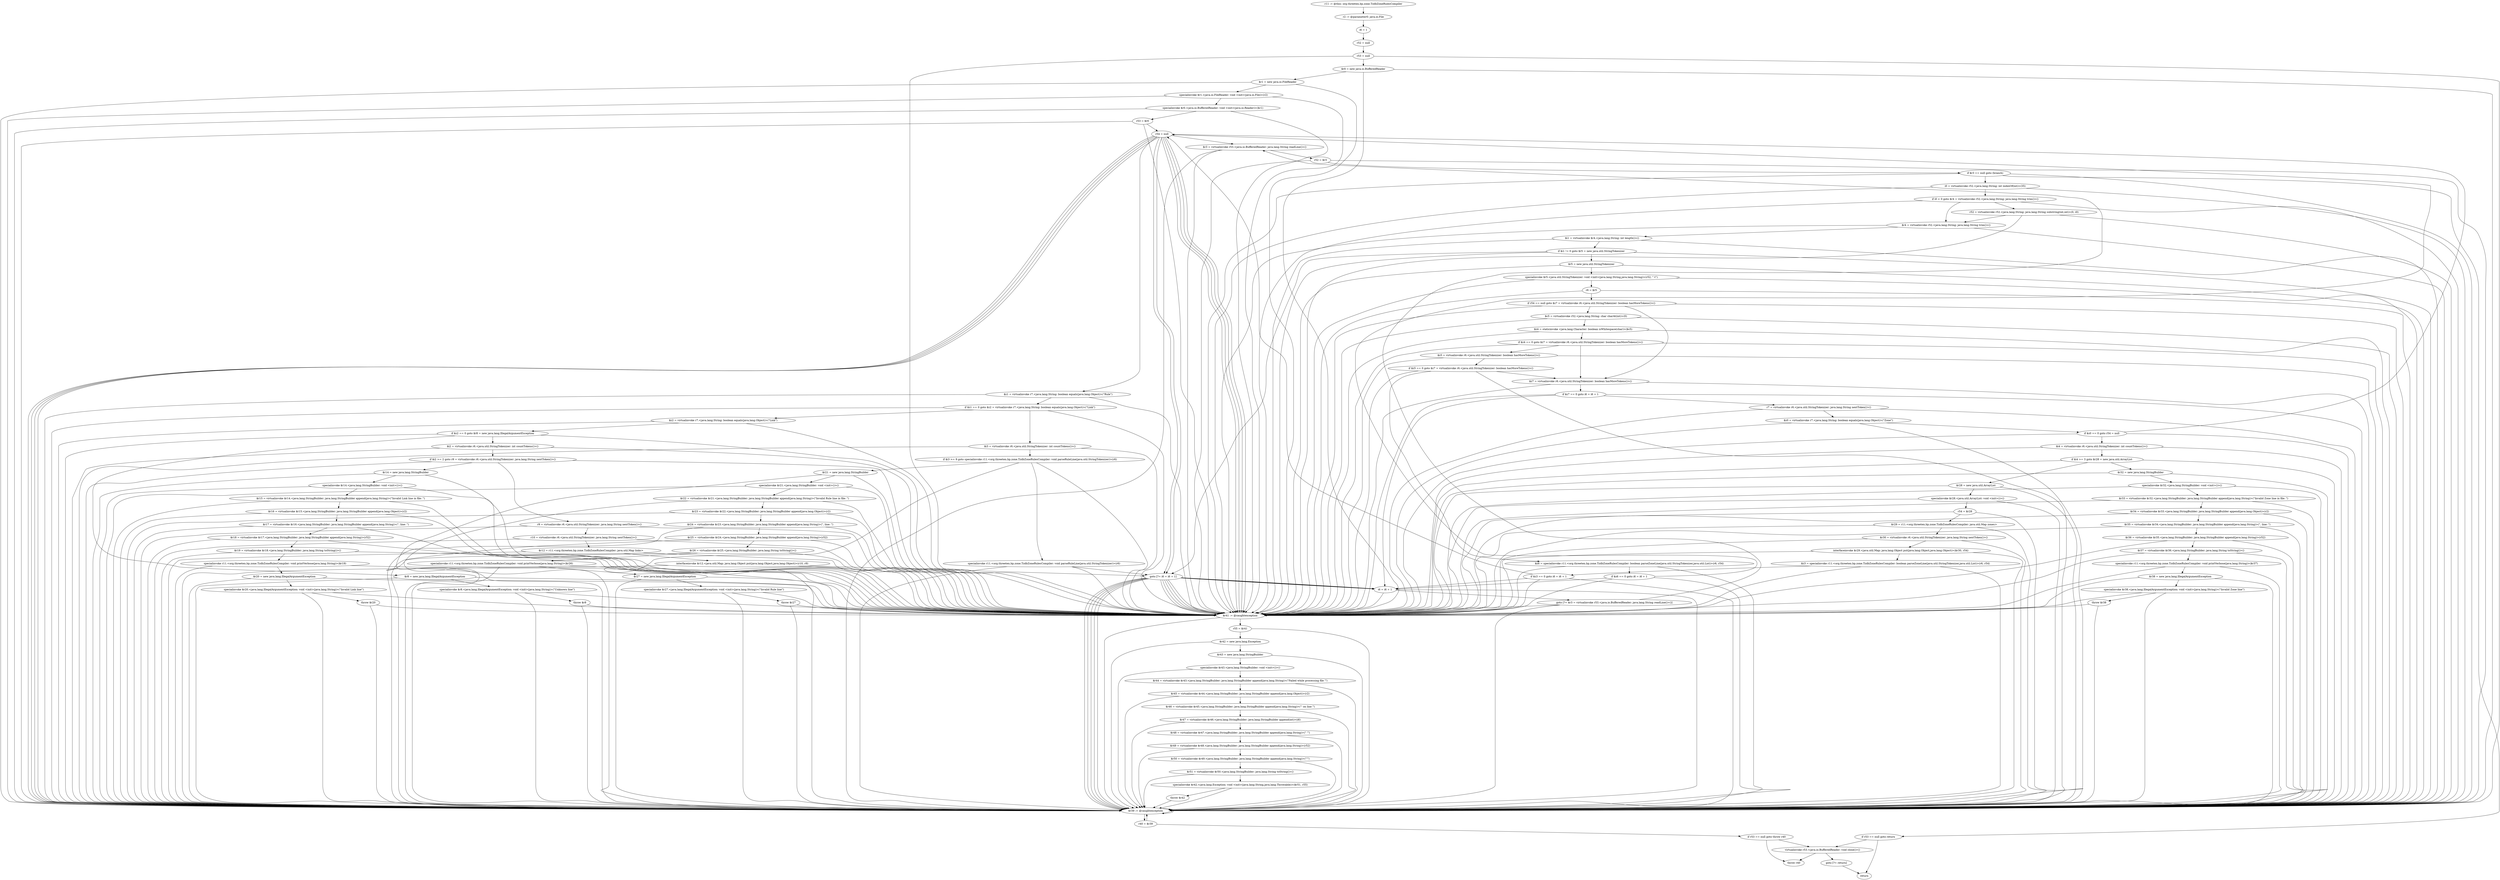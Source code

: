 digraph "unitGraph" {
    "r11 := @this: org.threeten.bp.zone.TzdbZoneRulesCompiler"
    "r2 := @parameter0: java.io.File"
    "i6 = 1"
    "r52 = null"
    "r53 = null"
    "$r0 = new java.io.BufferedReader"
    "$r1 = new java.io.FileReader"
    "specialinvoke $r1.<java.io.FileReader: void <init>(java.io.File)>(r2)"
    "specialinvoke $r0.<java.io.BufferedReader: void <init>(java.io.Reader)>($r1)"
    "r53 = $r0"
    "r54 = null"
    "$r3 = virtualinvoke r53.<java.io.BufferedReader: java.lang.String readLine()>()"
    "r52 = $r3"
    "if $r3 == null goto (branch)"
    "i0 = virtualinvoke r52.<java.lang.String: int indexOf(int)>(35)"
    "if i0 < 0 goto $r4 = virtualinvoke r52.<java.lang.String: java.lang.String trim()>()"
    "r52 = virtualinvoke r52.<java.lang.String: java.lang.String substring(int,int)>(0, i0)"
    "$r4 = virtualinvoke r52.<java.lang.String: java.lang.String trim()>()"
    "$i1 = virtualinvoke $r4.<java.lang.String: int length()>()"
    "if $i1 != 0 goto $r5 = new java.util.StringTokenizer"
    "goto [?= i6 = i6 + 1]"
    "$r5 = new java.util.StringTokenizer"
    "specialinvoke $r5.<java.util.StringTokenizer: void <init>(java.lang.String,java.lang.String)>(r52, \" \t\")"
    "r6 = $r5"
    "if r54 == null goto $z7 = virtualinvoke r6.<java.util.StringTokenizer: boolean hasMoreTokens()>()"
    "$c5 = virtualinvoke r52.<java.lang.String: char charAt(int)>(0)"
    "$z4 = staticinvoke <java.lang.Character: boolean isWhitespace(char)>($c5)"
    "if $z4 == 0 goto $z7 = virtualinvoke r6.<java.util.StringTokenizer: boolean hasMoreTokens()>()"
    "$z5 = virtualinvoke r6.<java.util.StringTokenizer: boolean hasMoreTokens()>()"
    "if $z5 == 0 goto $z7 = virtualinvoke r6.<java.util.StringTokenizer: boolean hasMoreTokens()>()"
    "$z6 = specialinvoke r11.<org.threeten.bp.zone.TzdbZoneRulesCompiler: boolean parseZoneLine(java.util.StringTokenizer,java.util.List)>(r6, r54)"
    "if $z6 == 0 goto i6 = i6 + 1"
    "$z7 = virtualinvoke r6.<java.util.StringTokenizer: boolean hasMoreTokens()>()"
    "if $z7 == 0 goto i6 = i6 + 1"
    "r7 = virtualinvoke r6.<java.util.StringTokenizer: java.lang.String nextToken()>()"
    "$z0 = virtualinvoke r7.<java.lang.String: boolean equals(java.lang.Object)>(\"Zone\")"
    "if $z0 == 0 goto r54 = null"
    "$i4 = virtualinvoke r6.<java.util.StringTokenizer: int countTokens()>()"
    "if $i4 >= 3 goto $r28 = new java.util.ArrayList"
    "$r32 = new java.lang.StringBuilder"
    "specialinvoke $r32.<java.lang.StringBuilder: void <init>()>()"
    "$r33 = virtualinvoke $r32.<java.lang.StringBuilder: java.lang.StringBuilder append(java.lang.String)>(\"Invalid Zone line in file: \")"
    "$r34 = virtualinvoke $r33.<java.lang.StringBuilder: java.lang.StringBuilder append(java.lang.Object)>(r2)"
    "$r35 = virtualinvoke $r34.<java.lang.StringBuilder: java.lang.StringBuilder append(java.lang.String)>(\", line: \")"
    "$r36 = virtualinvoke $r35.<java.lang.StringBuilder: java.lang.StringBuilder append(java.lang.String)>(r52)"
    "$r37 = virtualinvoke $r36.<java.lang.StringBuilder: java.lang.String toString()>()"
    "specialinvoke r11.<org.threeten.bp.zone.TzdbZoneRulesCompiler: void printVerbose(java.lang.String)>($r37)"
    "$r38 = new java.lang.IllegalArgumentException"
    "specialinvoke $r38.<java.lang.IllegalArgumentException: void <init>(java.lang.String)>(\"Invalid Zone line\")"
    "throw $r38"
    "$r28 = new java.util.ArrayList"
    "specialinvoke $r28.<java.util.ArrayList: void <init>()>()"
    "r54 = $r28"
    "$r29 = r11.<org.threeten.bp.zone.TzdbZoneRulesCompiler: java.util.Map zones>"
    "$r30 = virtualinvoke r6.<java.util.StringTokenizer: java.lang.String nextToken()>()"
    "interfaceinvoke $r29.<java.util.Map: java.lang.Object put(java.lang.Object,java.lang.Object)>($r30, r54)"
    "$z3 = specialinvoke r11.<org.threeten.bp.zone.TzdbZoneRulesCompiler: boolean parseZoneLine(java.util.StringTokenizer,java.util.List)>(r6, r54)"
    "if $z3 == 0 goto i6 = i6 + 1"
    "$z1 = virtualinvoke r7.<java.lang.String: boolean equals(java.lang.Object)>(\"Rule\")"
    "if $z1 == 0 goto $z2 = virtualinvoke r7.<java.lang.String: boolean equals(java.lang.Object)>(\"Link\")"
    "$i3 = virtualinvoke r6.<java.util.StringTokenizer: int countTokens()>()"
    "if $i3 >= 9 goto specialinvoke r11.<org.threeten.bp.zone.TzdbZoneRulesCompiler: void parseRuleLine(java.util.StringTokenizer)>(r6)"
    "$r21 = new java.lang.StringBuilder"
    "specialinvoke $r21.<java.lang.StringBuilder: void <init>()>()"
    "$r22 = virtualinvoke $r21.<java.lang.StringBuilder: java.lang.StringBuilder append(java.lang.String)>(\"Invalid Rule line in file: \")"
    "$r23 = virtualinvoke $r22.<java.lang.StringBuilder: java.lang.StringBuilder append(java.lang.Object)>(r2)"
    "$r24 = virtualinvoke $r23.<java.lang.StringBuilder: java.lang.StringBuilder append(java.lang.String)>(\", line: \")"
    "$r25 = virtualinvoke $r24.<java.lang.StringBuilder: java.lang.StringBuilder append(java.lang.String)>(r52)"
    "$r26 = virtualinvoke $r25.<java.lang.StringBuilder: java.lang.String toString()>()"
    "specialinvoke r11.<org.threeten.bp.zone.TzdbZoneRulesCompiler: void printVerbose(java.lang.String)>($r26)"
    "$r27 = new java.lang.IllegalArgumentException"
    "specialinvoke $r27.<java.lang.IllegalArgumentException: void <init>(java.lang.String)>(\"Invalid Rule line\")"
    "throw $r27"
    "specialinvoke r11.<org.threeten.bp.zone.TzdbZoneRulesCompiler: void parseRuleLine(java.util.StringTokenizer)>(r6)"
    "$z2 = virtualinvoke r7.<java.lang.String: boolean equals(java.lang.Object)>(\"Link\")"
    "if $z2 == 0 goto $r8 = new java.lang.IllegalArgumentException"
    "$i2 = virtualinvoke r6.<java.util.StringTokenizer: int countTokens()>()"
    "if $i2 >= 2 goto r9 = virtualinvoke r6.<java.util.StringTokenizer: java.lang.String nextToken()>()"
    "$r14 = new java.lang.StringBuilder"
    "specialinvoke $r14.<java.lang.StringBuilder: void <init>()>()"
    "$r15 = virtualinvoke $r14.<java.lang.StringBuilder: java.lang.StringBuilder append(java.lang.String)>(\"Invalid Link line in file: \")"
    "$r16 = virtualinvoke $r15.<java.lang.StringBuilder: java.lang.StringBuilder append(java.lang.Object)>(r2)"
    "$r17 = virtualinvoke $r16.<java.lang.StringBuilder: java.lang.StringBuilder append(java.lang.String)>(\", line: \")"
    "$r18 = virtualinvoke $r17.<java.lang.StringBuilder: java.lang.StringBuilder append(java.lang.String)>(r52)"
    "$r19 = virtualinvoke $r18.<java.lang.StringBuilder: java.lang.String toString()>()"
    "specialinvoke r11.<org.threeten.bp.zone.TzdbZoneRulesCompiler: void printVerbose(java.lang.String)>($r19)"
    "$r20 = new java.lang.IllegalArgumentException"
    "specialinvoke $r20.<java.lang.IllegalArgumentException: void <init>(java.lang.String)>(\"Invalid Link line\")"
    "throw $r20"
    "r9 = virtualinvoke r6.<java.util.StringTokenizer: java.lang.String nextToken()>()"
    "r10 = virtualinvoke r6.<java.util.StringTokenizer: java.lang.String nextToken()>()"
    "$r12 = r11.<org.threeten.bp.zone.TzdbZoneRulesCompiler: java.util.Map links>"
    "interfaceinvoke $r12.<java.util.Map: java.lang.Object put(java.lang.Object,java.lang.Object)>(r10, r9)"
    "$r8 = new java.lang.IllegalArgumentException"
    "specialinvoke $r8.<java.lang.IllegalArgumentException: void <init>(java.lang.String)>(\"Unknown line\")"
    "throw $r8"
    "i6 = i6 + 1"
    "goto [?= $r3 = virtualinvoke r53.<java.io.BufferedReader: java.lang.String readLine()>()]"
    "if r53 == null goto return"
    "virtualinvoke r53.<java.io.BufferedReader: void close()>()"
    "goto [?= return]"
    "$r41 := @caughtexception"
    "r55 = $r41"
    "$r42 = new java.lang.Exception"
    "$r43 = new java.lang.StringBuilder"
    "specialinvoke $r43.<java.lang.StringBuilder: void <init>()>()"
    "$r44 = virtualinvoke $r43.<java.lang.StringBuilder: java.lang.StringBuilder append(java.lang.String)>(\"Failed while processing file \'\")"
    "$r45 = virtualinvoke $r44.<java.lang.StringBuilder: java.lang.StringBuilder append(java.lang.Object)>(r2)"
    "$r46 = virtualinvoke $r45.<java.lang.StringBuilder: java.lang.StringBuilder append(java.lang.String)>(\"\' on line \")"
    "$r47 = virtualinvoke $r46.<java.lang.StringBuilder: java.lang.StringBuilder append(int)>(i6)"
    "$r48 = virtualinvoke $r47.<java.lang.StringBuilder: java.lang.StringBuilder append(java.lang.String)>(\" \'\")"
    "$r49 = virtualinvoke $r48.<java.lang.StringBuilder: java.lang.StringBuilder append(java.lang.String)>(r52)"
    "$r50 = virtualinvoke $r49.<java.lang.StringBuilder: java.lang.StringBuilder append(java.lang.String)>(\"\'\")"
    "$r51 = virtualinvoke $r50.<java.lang.StringBuilder: java.lang.String toString()>()"
    "specialinvoke $r42.<java.lang.Exception: void <init>(java.lang.String,java.lang.Throwable)>($r51, r55)"
    "throw $r42"
    "$r39 := @caughtexception"
    "r40 = $r39"
    "if r53 == null goto throw r40"
    "throw r40"
    "return"
    "r11 := @this: org.threeten.bp.zone.TzdbZoneRulesCompiler"->"r2 := @parameter0: java.io.File";
    "r2 := @parameter0: java.io.File"->"i6 = 1";
    "i6 = 1"->"r52 = null";
    "r52 = null"->"r53 = null";
    "r53 = null"->"$r41 := @caughtexception";
    "r53 = null"->"$r39 := @caughtexception";
    "r53 = null"->"$r0 = new java.io.BufferedReader";
    "$r0 = new java.io.BufferedReader"->"$r41 := @caughtexception";
    "$r0 = new java.io.BufferedReader"->"$r39 := @caughtexception";
    "$r0 = new java.io.BufferedReader"->"$r1 = new java.io.FileReader";
    "$r1 = new java.io.FileReader"->"$r41 := @caughtexception";
    "$r1 = new java.io.FileReader"->"$r39 := @caughtexception";
    "$r1 = new java.io.FileReader"->"specialinvoke $r1.<java.io.FileReader: void <init>(java.io.File)>(r2)";
    "specialinvoke $r1.<java.io.FileReader: void <init>(java.io.File)>(r2)"->"$r41 := @caughtexception";
    "specialinvoke $r1.<java.io.FileReader: void <init>(java.io.File)>(r2)"->"$r39 := @caughtexception";
    "specialinvoke $r1.<java.io.FileReader: void <init>(java.io.File)>(r2)"->"specialinvoke $r0.<java.io.BufferedReader: void <init>(java.io.Reader)>($r1)";
    "specialinvoke $r0.<java.io.BufferedReader: void <init>(java.io.Reader)>($r1)"->"$r41 := @caughtexception";
    "specialinvoke $r0.<java.io.BufferedReader: void <init>(java.io.Reader)>($r1)"->"$r39 := @caughtexception";
    "specialinvoke $r0.<java.io.BufferedReader: void <init>(java.io.Reader)>($r1)"->"r53 = $r0";
    "r53 = $r0"->"$r41 := @caughtexception";
    "r53 = $r0"->"$r39 := @caughtexception";
    "r53 = $r0"->"r54 = null";
    "r54 = null"->"$r41 := @caughtexception";
    "r54 = null"->"$r39 := @caughtexception";
    "r54 = null"->"$r3 = virtualinvoke r53.<java.io.BufferedReader: java.lang.String readLine()>()";
    "$r3 = virtualinvoke r53.<java.io.BufferedReader: java.lang.String readLine()>()"->"$r41 := @caughtexception";
    "$r3 = virtualinvoke r53.<java.io.BufferedReader: java.lang.String readLine()>()"->"$r39 := @caughtexception";
    "$r3 = virtualinvoke r53.<java.io.BufferedReader: java.lang.String readLine()>()"->"r52 = $r3";
    "r52 = $r3"->"$r41 := @caughtexception";
    "r52 = $r3"->"$r39 := @caughtexception";
    "r52 = $r3"->"if $r3 == null goto (branch)";
    "if $r3 == null goto (branch)"->"i0 = virtualinvoke r52.<java.lang.String: int indexOf(int)>(35)";
    "if $r3 == null goto (branch)"->"if r53 == null goto return";
    "if $r3 == null goto (branch)"->"$r41 := @caughtexception";
    "if $r3 == null goto (branch)"->"$r39 := @caughtexception";
    "i0 = virtualinvoke r52.<java.lang.String: int indexOf(int)>(35)"->"$r41 := @caughtexception";
    "i0 = virtualinvoke r52.<java.lang.String: int indexOf(int)>(35)"->"$r39 := @caughtexception";
    "i0 = virtualinvoke r52.<java.lang.String: int indexOf(int)>(35)"->"if i0 < 0 goto $r4 = virtualinvoke r52.<java.lang.String: java.lang.String trim()>()";
    "if i0 < 0 goto $r4 = virtualinvoke r52.<java.lang.String: java.lang.String trim()>()"->"r52 = virtualinvoke r52.<java.lang.String: java.lang.String substring(int,int)>(0, i0)";
    "if i0 < 0 goto $r4 = virtualinvoke r52.<java.lang.String: java.lang.String trim()>()"->"$r4 = virtualinvoke r52.<java.lang.String: java.lang.String trim()>()";
    "if i0 < 0 goto $r4 = virtualinvoke r52.<java.lang.String: java.lang.String trim()>()"->"$r41 := @caughtexception";
    "if i0 < 0 goto $r4 = virtualinvoke r52.<java.lang.String: java.lang.String trim()>()"->"$r39 := @caughtexception";
    "r52 = virtualinvoke r52.<java.lang.String: java.lang.String substring(int,int)>(0, i0)"->"$r41 := @caughtexception";
    "r52 = virtualinvoke r52.<java.lang.String: java.lang.String substring(int,int)>(0, i0)"->"$r39 := @caughtexception";
    "r52 = virtualinvoke r52.<java.lang.String: java.lang.String substring(int,int)>(0, i0)"->"$r4 = virtualinvoke r52.<java.lang.String: java.lang.String trim()>()";
    "$r4 = virtualinvoke r52.<java.lang.String: java.lang.String trim()>()"->"$r41 := @caughtexception";
    "$r4 = virtualinvoke r52.<java.lang.String: java.lang.String trim()>()"->"$r39 := @caughtexception";
    "$r4 = virtualinvoke r52.<java.lang.String: java.lang.String trim()>()"->"$i1 = virtualinvoke $r4.<java.lang.String: int length()>()";
    "$i1 = virtualinvoke $r4.<java.lang.String: int length()>()"->"$r41 := @caughtexception";
    "$i1 = virtualinvoke $r4.<java.lang.String: int length()>()"->"$r39 := @caughtexception";
    "$i1 = virtualinvoke $r4.<java.lang.String: int length()>()"->"if $i1 != 0 goto $r5 = new java.util.StringTokenizer";
    "if $i1 != 0 goto $r5 = new java.util.StringTokenizer"->"goto [?= i6 = i6 + 1]";
    "if $i1 != 0 goto $r5 = new java.util.StringTokenizer"->"$r5 = new java.util.StringTokenizer";
    "if $i1 != 0 goto $r5 = new java.util.StringTokenizer"->"$r41 := @caughtexception";
    "if $i1 != 0 goto $r5 = new java.util.StringTokenizer"->"$r39 := @caughtexception";
    "goto [?= i6 = i6 + 1]"->"$r41 := @caughtexception";
    "goto [?= i6 = i6 + 1]"->"$r39 := @caughtexception";
    "goto [?= i6 = i6 + 1]"->"i6 = i6 + 1";
    "$r5 = new java.util.StringTokenizer"->"$r41 := @caughtexception";
    "$r5 = new java.util.StringTokenizer"->"$r39 := @caughtexception";
    "$r5 = new java.util.StringTokenizer"->"specialinvoke $r5.<java.util.StringTokenizer: void <init>(java.lang.String,java.lang.String)>(r52, \" \t\")";
    "specialinvoke $r5.<java.util.StringTokenizer: void <init>(java.lang.String,java.lang.String)>(r52, \" \t\")"->"$r41 := @caughtexception";
    "specialinvoke $r5.<java.util.StringTokenizer: void <init>(java.lang.String,java.lang.String)>(r52, \" \t\")"->"$r39 := @caughtexception";
    "specialinvoke $r5.<java.util.StringTokenizer: void <init>(java.lang.String,java.lang.String)>(r52, \" \t\")"->"r6 = $r5";
    "r6 = $r5"->"$r41 := @caughtexception";
    "r6 = $r5"->"$r39 := @caughtexception";
    "r6 = $r5"->"if r54 == null goto $z7 = virtualinvoke r6.<java.util.StringTokenizer: boolean hasMoreTokens()>()";
    "if r54 == null goto $z7 = virtualinvoke r6.<java.util.StringTokenizer: boolean hasMoreTokens()>()"->"$c5 = virtualinvoke r52.<java.lang.String: char charAt(int)>(0)";
    "if r54 == null goto $z7 = virtualinvoke r6.<java.util.StringTokenizer: boolean hasMoreTokens()>()"->"$z7 = virtualinvoke r6.<java.util.StringTokenizer: boolean hasMoreTokens()>()";
    "if r54 == null goto $z7 = virtualinvoke r6.<java.util.StringTokenizer: boolean hasMoreTokens()>()"->"$r41 := @caughtexception";
    "if r54 == null goto $z7 = virtualinvoke r6.<java.util.StringTokenizer: boolean hasMoreTokens()>()"->"$r39 := @caughtexception";
    "$c5 = virtualinvoke r52.<java.lang.String: char charAt(int)>(0)"->"$r41 := @caughtexception";
    "$c5 = virtualinvoke r52.<java.lang.String: char charAt(int)>(0)"->"$r39 := @caughtexception";
    "$c5 = virtualinvoke r52.<java.lang.String: char charAt(int)>(0)"->"$z4 = staticinvoke <java.lang.Character: boolean isWhitespace(char)>($c5)";
    "$z4 = staticinvoke <java.lang.Character: boolean isWhitespace(char)>($c5)"->"$r41 := @caughtexception";
    "$z4 = staticinvoke <java.lang.Character: boolean isWhitespace(char)>($c5)"->"$r39 := @caughtexception";
    "$z4 = staticinvoke <java.lang.Character: boolean isWhitespace(char)>($c5)"->"if $z4 == 0 goto $z7 = virtualinvoke r6.<java.util.StringTokenizer: boolean hasMoreTokens()>()";
    "if $z4 == 0 goto $z7 = virtualinvoke r6.<java.util.StringTokenizer: boolean hasMoreTokens()>()"->"$z5 = virtualinvoke r6.<java.util.StringTokenizer: boolean hasMoreTokens()>()";
    "if $z4 == 0 goto $z7 = virtualinvoke r6.<java.util.StringTokenizer: boolean hasMoreTokens()>()"->"$z7 = virtualinvoke r6.<java.util.StringTokenizer: boolean hasMoreTokens()>()";
    "if $z4 == 0 goto $z7 = virtualinvoke r6.<java.util.StringTokenizer: boolean hasMoreTokens()>()"->"$r41 := @caughtexception";
    "if $z4 == 0 goto $z7 = virtualinvoke r6.<java.util.StringTokenizer: boolean hasMoreTokens()>()"->"$r39 := @caughtexception";
    "$z5 = virtualinvoke r6.<java.util.StringTokenizer: boolean hasMoreTokens()>()"->"$r41 := @caughtexception";
    "$z5 = virtualinvoke r6.<java.util.StringTokenizer: boolean hasMoreTokens()>()"->"$r39 := @caughtexception";
    "$z5 = virtualinvoke r6.<java.util.StringTokenizer: boolean hasMoreTokens()>()"->"if $z5 == 0 goto $z7 = virtualinvoke r6.<java.util.StringTokenizer: boolean hasMoreTokens()>()";
    "if $z5 == 0 goto $z7 = virtualinvoke r6.<java.util.StringTokenizer: boolean hasMoreTokens()>()"->"$z6 = specialinvoke r11.<org.threeten.bp.zone.TzdbZoneRulesCompiler: boolean parseZoneLine(java.util.StringTokenizer,java.util.List)>(r6, r54)";
    "if $z5 == 0 goto $z7 = virtualinvoke r6.<java.util.StringTokenizer: boolean hasMoreTokens()>()"->"$z7 = virtualinvoke r6.<java.util.StringTokenizer: boolean hasMoreTokens()>()";
    "if $z5 == 0 goto $z7 = virtualinvoke r6.<java.util.StringTokenizer: boolean hasMoreTokens()>()"->"$r41 := @caughtexception";
    "if $z5 == 0 goto $z7 = virtualinvoke r6.<java.util.StringTokenizer: boolean hasMoreTokens()>()"->"$r39 := @caughtexception";
    "$z6 = specialinvoke r11.<org.threeten.bp.zone.TzdbZoneRulesCompiler: boolean parseZoneLine(java.util.StringTokenizer,java.util.List)>(r6, r54)"->"$r41 := @caughtexception";
    "$z6 = specialinvoke r11.<org.threeten.bp.zone.TzdbZoneRulesCompiler: boolean parseZoneLine(java.util.StringTokenizer,java.util.List)>(r6, r54)"->"$r39 := @caughtexception";
    "$z6 = specialinvoke r11.<org.threeten.bp.zone.TzdbZoneRulesCompiler: boolean parseZoneLine(java.util.StringTokenizer,java.util.List)>(r6, r54)"->"if $z6 == 0 goto i6 = i6 + 1";
    "if $z6 == 0 goto i6 = i6 + 1"->"r54 = null";
    "if $z6 == 0 goto i6 = i6 + 1"->"i6 = i6 + 1";
    "if $z6 == 0 goto i6 = i6 + 1"->"$r41 := @caughtexception";
    "if $z6 == 0 goto i6 = i6 + 1"->"$r39 := @caughtexception";
    "r54 = null"->"$r41 := @caughtexception";
    "r54 = null"->"$r39 := @caughtexception";
    "r54 = null"->"goto [?= i6 = i6 + 1]";
    "goto [?= i6 = i6 + 1]"->"$r41 := @caughtexception";
    "goto [?= i6 = i6 + 1]"->"$r39 := @caughtexception";
    "goto [?= i6 = i6 + 1]"->"i6 = i6 + 1";
    "$z7 = virtualinvoke r6.<java.util.StringTokenizer: boolean hasMoreTokens()>()"->"$r41 := @caughtexception";
    "$z7 = virtualinvoke r6.<java.util.StringTokenizer: boolean hasMoreTokens()>()"->"$r39 := @caughtexception";
    "$z7 = virtualinvoke r6.<java.util.StringTokenizer: boolean hasMoreTokens()>()"->"if $z7 == 0 goto i6 = i6 + 1";
    "if $z7 == 0 goto i6 = i6 + 1"->"r7 = virtualinvoke r6.<java.util.StringTokenizer: java.lang.String nextToken()>()";
    "if $z7 == 0 goto i6 = i6 + 1"->"i6 = i6 + 1";
    "if $z7 == 0 goto i6 = i6 + 1"->"$r41 := @caughtexception";
    "if $z7 == 0 goto i6 = i6 + 1"->"$r39 := @caughtexception";
    "r7 = virtualinvoke r6.<java.util.StringTokenizer: java.lang.String nextToken()>()"->"$r41 := @caughtexception";
    "r7 = virtualinvoke r6.<java.util.StringTokenizer: java.lang.String nextToken()>()"->"$r39 := @caughtexception";
    "r7 = virtualinvoke r6.<java.util.StringTokenizer: java.lang.String nextToken()>()"->"$z0 = virtualinvoke r7.<java.lang.String: boolean equals(java.lang.Object)>(\"Zone\")";
    "$z0 = virtualinvoke r7.<java.lang.String: boolean equals(java.lang.Object)>(\"Zone\")"->"$r41 := @caughtexception";
    "$z0 = virtualinvoke r7.<java.lang.String: boolean equals(java.lang.Object)>(\"Zone\")"->"$r39 := @caughtexception";
    "$z0 = virtualinvoke r7.<java.lang.String: boolean equals(java.lang.Object)>(\"Zone\")"->"if $z0 == 0 goto r54 = null";
    "if $z0 == 0 goto r54 = null"->"$i4 = virtualinvoke r6.<java.util.StringTokenizer: int countTokens()>()";
    "if $z0 == 0 goto r54 = null"->"r54 = null";
    "if $z0 == 0 goto r54 = null"->"$r41 := @caughtexception";
    "if $z0 == 0 goto r54 = null"->"$r39 := @caughtexception";
    "$i4 = virtualinvoke r6.<java.util.StringTokenizer: int countTokens()>()"->"$r41 := @caughtexception";
    "$i4 = virtualinvoke r6.<java.util.StringTokenizer: int countTokens()>()"->"$r39 := @caughtexception";
    "$i4 = virtualinvoke r6.<java.util.StringTokenizer: int countTokens()>()"->"if $i4 >= 3 goto $r28 = new java.util.ArrayList";
    "if $i4 >= 3 goto $r28 = new java.util.ArrayList"->"$r32 = new java.lang.StringBuilder";
    "if $i4 >= 3 goto $r28 = new java.util.ArrayList"->"$r28 = new java.util.ArrayList";
    "if $i4 >= 3 goto $r28 = new java.util.ArrayList"->"$r41 := @caughtexception";
    "if $i4 >= 3 goto $r28 = new java.util.ArrayList"->"$r39 := @caughtexception";
    "$r32 = new java.lang.StringBuilder"->"$r41 := @caughtexception";
    "$r32 = new java.lang.StringBuilder"->"$r39 := @caughtexception";
    "$r32 = new java.lang.StringBuilder"->"specialinvoke $r32.<java.lang.StringBuilder: void <init>()>()";
    "specialinvoke $r32.<java.lang.StringBuilder: void <init>()>()"->"$r41 := @caughtexception";
    "specialinvoke $r32.<java.lang.StringBuilder: void <init>()>()"->"$r39 := @caughtexception";
    "specialinvoke $r32.<java.lang.StringBuilder: void <init>()>()"->"$r33 = virtualinvoke $r32.<java.lang.StringBuilder: java.lang.StringBuilder append(java.lang.String)>(\"Invalid Zone line in file: \")";
    "$r33 = virtualinvoke $r32.<java.lang.StringBuilder: java.lang.StringBuilder append(java.lang.String)>(\"Invalid Zone line in file: \")"->"$r41 := @caughtexception";
    "$r33 = virtualinvoke $r32.<java.lang.StringBuilder: java.lang.StringBuilder append(java.lang.String)>(\"Invalid Zone line in file: \")"->"$r39 := @caughtexception";
    "$r33 = virtualinvoke $r32.<java.lang.StringBuilder: java.lang.StringBuilder append(java.lang.String)>(\"Invalid Zone line in file: \")"->"$r34 = virtualinvoke $r33.<java.lang.StringBuilder: java.lang.StringBuilder append(java.lang.Object)>(r2)";
    "$r34 = virtualinvoke $r33.<java.lang.StringBuilder: java.lang.StringBuilder append(java.lang.Object)>(r2)"->"$r41 := @caughtexception";
    "$r34 = virtualinvoke $r33.<java.lang.StringBuilder: java.lang.StringBuilder append(java.lang.Object)>(r2)"->"$r39 := @caughtexception";
    "$r34 = virtualinvoke $r33.<java.lang.StringBuilder: java.lang.StringBuilder append(java.lang.Object)>(r2)"->"$r35 = virtualinvoke $r34.<java.lang.StringBuilder: java.lang.StringBuilder append(java.lang.String)>(\", line: \")";
    "$r35 = virtualinvoke $r34.<java.lang.StringBuilder: java.lang.StringBuilder append(java.lang.String)>(\", line: \")"->"$r41 := @caughtexception";
    "$r35 = virtualinvoke $r34.<java.lang.StringBuilder: java.lang.StringBuilder append(java.lang.String)>(\", line: \")"->"$r39 := @caughtexception";
    "$r35 = virtualinvoke $r34.<java.lang.StringBuilder: java.lang.StringBuilder append(java.lang.String)>(\", line: \")"->"$r36 = virtualinvoke $r35.<java.lang.StringBuilder: java.lang.StringBuilder append(java.lang.String)>(r52)";
    "$r36 = virtualinvoke $r35.<java.lang.StringBuilder: java.lang.StringBuilder append(java.lang.String)>(r52)"->"$r41 := @caughtexception";
    "$r36 = virtualinvoke $r35.<java.lang.StringBuilder: java.lang.StringBuilder append(java.lang.String)>(r52)"->"$r39 := @caughtexception";
    "$r36 = virtualinvoke $r35.<java.lang.StringBuilder: java.lang.StringBuilder append(java.lang.String)>(r52)"->"$r37 = virtualinvoke $r36.<java.lang.StringBuilder: java.lang.String toString()>()";
    "$r37 = virtualinvoke $r36.<java.lang.StringBuilder: java.lang.String toString()>()"->"$r41 := @caughtexception";
    "$r37 = virtualinvoke $r36.<java.lang.StringBuilder: java.lang.String toString()>()"->"$r39 := @caughtexception";
    "$r37 = virtualinvoke $r36.<java.lang.StringBuilder: java.lang.String toString()>()"->"specialinvoke r11.<org.threeten.bp.zone.TzdbZoneRulesCompiler: void printVerbose(java.lang.String)>($r37)";
    "specialinvoke r11.<org.threeten.bp.zone.TzdbZoneRulesCompiler: void printVerbose(java.lang.String)>($r37)"->"$r41 := @caughtexception";
    "specialinvoke r11.<org.threeten.bp.zone.TzdbZoneRulesCompiler: void printVerbose(java.lang.String)>($r37)"->"$r39 := @caughtexception";
    "specialinvoke r11.<org.threeten.bp.zone.TzdbZoneRulesCompiler: void printVerbose(java.lang.String)>($r37)"->"$r38 = new java.lang.IllegalArgumentException";
    "$r38 = new java.lang.IllegalArgumentException"->"$r41 := @caughtexception";
    "$r38 = new java.lang.IllegalArgumentException"->"$r39 := @caughtexception";
    "$r38 = new java.lang.IllegalArgumentException"->"specialinvoke $r38.<java.lang.IllegalArgumentException: void <init>(java.lang.String)>(\"Invalid Zone line\")";
    "specialinvoke $r38.<java.lang.IllegalArgumentException: void <init>(java.lang.String)>(\"Invalid Zone line\")"->"$r41 := @caughtexception";
    "specialinvoke $r38.<java.lang.IllegalArgumentException: void <init>(java.lang.String)>(\"Invalid Zone line\")"->"$r39 := @caughtexception";
    "specialinvoke $r38.<java.lang.IllegalArgumentException: void <init>(java.lang.String)>(\"Invalid Zone line\")"->"throw $r38";
    "throw $r38"->"$r41 := @caughtexception";
    "throw $r38"->"$r39 := @caughtexception";
    "$r28 = new java.util.ArrayList"->"$r41 := @caughtexception";
    "$r28 = new java.util.ArrayList"->"$r39 := @caughtexception";
    "$r28 = new java.util.ArrayList"->"specialinvoke $r28.<java.util.ArrayList: void <init>()>()";
    "specialinvoke $r28.<java.util.ArrayList: void <init>()>()"->"$r41 := @caughtexception";
    "specialinvoke $r28.<java.util.ArrayList: void <init>()>()"->"$r39 := @caughtexception";
    "specialinvoke $r28.<java.util.ArrayList: void <init>()>()"->"r54 = $r28";
    "r54 = $r28"->"$r41 := @caughtexception";
    "r54 = $r28"->"$r39 := @caughtexception";
    "r54 = $r28"->"$r29 = r11.<org.threeten.bp.zone.TzdbZoneRulesCompiler: java.util.Map zones>";
    "$r29 = r11.<org.threeten.bp.zone.TzdbZoneRulesCompiler: java.util.Map zones>"->"$r41 := @caughtexception";
    "$r29 = r11.<org.threeten.bp.zone.TzdbZoneRulesCompiler: java.util.Map zones>"->"$r39 := @caughtexception";
    "$r29 = r11.<org.threeten.bp.zone.TzdbZoneRulesCompiler: java.util.Map zones>"->"$r30 = virtualinvoke r6.<java.util.StringTokenizer: java.lang.String nextToken()>()";
    "$r30 = virtualinvoke r6.<java.util.StringTokenizer: java.lang.String nextToken()>()"->"$r41 := @caughtexception";
    "$r30 = virtualinvoke r6.<java.util.StringTokenizer: java.lang.String nextToken()>()"->"$r39 := @caughtexception";
    "$r30 = virtualinvoke r6.<java.util.StringTokenizer: java.lang.String nextToken()>()"->"interfaceinvoke $r29.<java.util.Map: java.lang.Object put(java.lang.Object,java.lang.Object)>($r30, r54)";
    "interfaceinvoke $r29.<java.util.Map: java.lang.Object put(java.lang.Object,java.lang.Object)>($r30, r54)"->"$r41 := @caughtexception";
    "interfaceinvoke $r29.<java.util.Map: java.lang.Object put(java.lang.Object,java.lang.Object)>($r30, r54)"->"$r39 := @caughtexception";
    "interfaceinvoke $r29.<java.util.Map: java.lang.Object put(java.lang.Object,java.lang.Object)>($r30, r54)"->"$z3 = specialinvoke r11.<org.threeten.bp.zone.TzdbZoneRulesCompiler: boolean parseZoneLine(java.util.StringTokenizer,java.util.List)>(r6, r54)";
    "$z3 = specialinvoke r11.<org.threeten.bp.zone.TzdbZoneRulesCompiler: boolean parseZoneLine(java.util.StringTokenizer,java.util.List)>(r6, r54)"->"$r41 := @caughtexception";
    "$z3 = specialinvoke r11.<org.threeten.bp.zone.TzdbZoneRulesCompiler: boolean parseZoneLine(java.util.StringTokenizer,java.util.List)>(r6, r54)"->"$r39 := @caughtexception";
    "$z3 = specialinvoke r11.<org.threeten.bp.zone.TzdbZoneRulesCompiler: boolean parseZoneLine(java.util.StringTokenizer,java.util.List)>(r6, r54)"->"if $z3 == 0 goto i6 = i6 + 1";
    "if $z3 == 0 goto i6 = i6 + 1"->"r54 = null";
    "if $z3 == 0 goto i6 = i6 + 1"->"i6 = i6 + 1";
    "if $z3 == 0 goto i6 = i6 + 1"->"$r41 := @caughtexception";
    "if $z3 == 0 goto i6 = i6 + 1"->"$r39 := @caughtexception";
    "r54 = null"->"$r41 := @caughtexception";
    "r54 = null"->"$r39 := @caughtexception";
    "r54 = null"->"goto [?= i6 = i6 + 1]";
    "goto [?= i6 = i6 + 1]"->"$r41 := @caughtexception";
    "goto [?= i6 = i6 + 1]"->"$r39 := @caughtexception";
    "goto [?= i6 = i6 + 1]"->"i6 = i6 + 1";
    "r54 = null"->"$r41 := @caughtexception";
    "r54 = null"->"$r39 := @caughtexception";
    "r54 = null"->"$z1 = virtualinvoke r7.<java.lang.String: boolean equals(java.lang.Object)>(\"Rule\")";
    "$z1 = virtualinvoke r7.<java.lang.String: boolean equals(java.lang.Object)>(\"Rule\")"->"$r41 := @caughtexception";
    "$z1 = virtualinvoke r7.<java.lang.String: boolean equals(java.lang.Object)>(\"Rule\")"->"$r39 := @caughtexception";
    "$z1 = virtualinvoke r7.<java.lang.String: boolean equals(java.lang.Object)>(\"Rule\")"->"if $z1 == 0 goto $z2 = virtualinvoke r7.<java.lang.String: boolean equals(java.lang.Object)>(\"Link\")";
    "if $z1 == 0 goto $z2 = virtualinvoke r7.<java.lang.String: boolean equals(java.lang.Object)>(\"Link\")"->"$i3 = virtualinvoke r6.<java.util.StringTokenizer: int countTokens()>()";
    "if $z1 == 0 goto $z2 = virtualinvoke r7.<java.lang.String: boolean equals(java.lang.Object)>(\"Link\")"->"$z2 = virtualinvoke r7.<java.lang.String: boolean equals(java.lang.Object)>(\"Link\")";
    "if $z1 == 0 goto $z2 = virtualinvoke r7.<java.lang.String: boolean equals(java.lang.Object)>(\"Link\")"->"$r41 := @caughtexception";
    "if $z1 == 0 goto $z2 = virtualinvoke r7.<java.lang.String: boolean equals(java.lang.Object)>(\"Link\")"->"$r39 := @caughtexception";
    "$i3 = virtualinvoke r6.<java.util.StringTokenizer: int countTokens()>()"->"$r41 := @caughtexception";
    "$i3 = virtualinvoke r6.<java.util.StringTokenizer: int countTokens()>()"->"$r39 := @caughtexception";
    "$i3 = virtualinvoke r6.<java.util.StringTokenizer: int countTokens()>()"->"if $i3 >= 9 goto specialinvoke r11.<org.threeten.bp.zone.TzdbZoneRulesCompiler: void parseRuleLine(java.util.StringTokenizer)>(r6)";
    "if $i3 >= 9 goto specialinvoke r11.<org.threeten.bp.zone.TzdbZoneRulesCompiler: void parseRuleLine(java.util.StringTokenizer)>(r6)"->"$r21 = new java.lang.StringBuilder";
    "if $i3 >= 9 goto specialinvoke r11.<org.threeten.bp.zone.TzdbZoneRulesCompiler: void parseRuleLine(java.util.StringTokenizer)>(r6)"->"specialinvoke r11.<org.threeten.bp.zone.TzdbZoneRulesCompiler: void parseRuleLine(java.util.StringTokenizer)>(r6)";
    "if $i3 >= 9 goto specialinvoke r11.<org.threeten.bp.zone.TzdbZoneRulesCompiler: void parseRuleLine(java.util.StringTokenizer)>(r6)"->"$r41 := @caughtexception";
    "if $i3 >= 9 goto specialinvoke r11.<org.threeten.bp.zone.TzdbZoneRulesCompiler: void parseRuleLine(java.util.StringTokenizer)>(r6)"->"$r39 := @caughtexception";
    "$r21 = new java.lang.StringBuilder"->"$r41 := @caughtexception";
    "$r21 = new java.lang.StringBuilder"->"$r39 := @caughtexception";
    "$r21 = new java.lang.StringBuilder"->"specialinvoke $r21.<java.lang.StringBuilder: void <init>()>()";
    "specialinvoke $r21.<java.lang.StringBuilder: void <init>()>()"->"$r41 := @caughtexception";
    "specialinvoke $r21.<java.lang.StringBuilder: void <init>()>()"->"$r39 := @caughtexception";
    "specialinvoke $r21.<java.lang.StringBuilder: void <init>()>()"->"$r22 = virtualinvoke $r21.<java.lang.StringBuilder: java.lang.StringBuilder append(java.lang.String)>(\"Invalid Rule line in file: \")";
    "$r22 = virtualinvoke $r21.<java.lang.StringBuilder: java.lang.StringBuilder append(java.lang.String)>(\"Invalid Rule line in file: \")"->"$r41 := @caughtexception";
    "$r22 = virtualinvoke $r21.<java.lang.StringBuilder: java.lang.StringBuilder append(java.lang.String)>(\"Invalid Rule line in file: \")"->"$r39 := @caughtexception";
    "$r22 = virtualinvoke $r21.<java.lang.StringBuilder: java.lang.StringBuilder append(java.lang.String)>(\"Invalid Rule line in file: \")"->"$r23 = virtualinvoke $r22.<java.lang.StringBuilder: java.lang.StringBuilder append(java.lang.Object)>(r2)";
    "$r23 = virtualinvoke $r22.<java.lang.StringBuilder: java.lang.StringBuilder append(java.lang.Object)>(r2)"->"$r41 := @caughtexception";
    "$r23 = virtualinvoke $r22.<java.lang.StringBuilder: java.lang.StringBuilder append(java.lang.Object)>(r2)"->"$r39 := @caughtexception";
    "$r23 = virtualinvoke $r22.<java.lang.StringBuilder: java.lang.StringBuilder append(java.lang.Object)>(r2)"->"$r24 = virtualinvoke $r23.<java.lang.StringBuilder: java.lang.StringBuilder append(java.lang.String)>(\", line: \")";
    "$r24 = virtualinvoke $r23.<java.lang.StringBuilder: java.lang.StringBuilder append(java.lang.String)>(\", line: \")"->"$r41 := @caughtexception";
    "$r24 = virtualinvoke $r23.<java.lang.StringBuilder: java.lang.StringBuilder append(java.lang.String)>(\", line: \")"->"$r39 := @caughtexception";
    "$r24 = virtualinvoke $r23.<java.lang.StringBuilder: java.lang.StringBuilder append(java.lang.String)>(\", line: \")"->"$r25 = virtualinvoke $r24.<java.lang.StringBuilder: java.lang.StringBuilder append(java.lang.String)>(r52)";
    "$r25 = virtualinvoke $r24.<java.lang.StringBuilder: java.lang.StringBuilder append(java.lang.String)>(r52)"->"$r41 := @caughtexception";
    "$r25 = virtualinvoke $r24.<java.lang.StringBuilder: java.lang.StringBuilder append(java.lang.String)>(r52)"->"$r39 := @caughtexception";
    "$r25 = virtualinvoke $r24.<java.lang.StringBuilder: java.lang.StringBuilder append(java.lang.String)>(r52)"->"$r26 = virtualinvoke $r25.<java.lang.StringBuilder: java.lang.String toString()>()";
    "$r26 = virtualinvoke $r25.<java.lang.StringBuilder: java.lang.String toString()>()"->"$r41 := @caughtexception";
    "$r26 = virtualinvoke $r25.<java.lang.StringBuilder: java.lang.String toString()>()"->"$r39 := @caughtexception";
    "$r26 = virtualinvoke $r25.<java.lang.StringBuilder: java.lang.String toString()>()"->"specialinvoke r11.<org.threeten.bp.zone.TzdbZoneRulesCompiler: void printVerbose(java.lang.String)>($r26)";
    "specialinvoke r11.<org.threeten.bp.zone.TzdbZoneRulesCompiler: void printVerbose(java.lang.String)>($r26)"->"$r41 := @caughtexception";
    "specialinvoke r11.<org.threeten.bp.zone.TzdbZoneRulesCompiler: void printVerbose(java.lang.String)>($r26)"->"$r39 := @caughtexception";
    "specialinvoke r11.<org.threeten.bp.zone.TzdbZoneRulesCompiler: void printVerbose(java.lang.String)>($r26)"->"$r27 = new java.lang.IllegalArgumentException";
    "$r27 = new java.lang.IllegalArgumentException"->"$r41 := @caughtexception";
    "$r27 = new java.lang.IllegalArgumentException"->"$r39 := @caughtexception";
    "$r27 = new java.lang.IllegalArgumentException"->"specialinvoke $r27.<java.lang.IllegalArgumentException: void <init>(java.lang.String)>(\"Invalid Rule line\")";
    "specialinvoke $r27.<java.lang.IllegalArgumentException: void <init>(java.lang.String)>(\"Invalid Rule line\")"->"$r41 := @caughtexception";
    "specialinvoke $r27.<java.lang.IllegalArgumentException: void <init>(java.lang.String)>(\"Invalid Rule line\")"->"$r39 := @caughtexception";
    "specialinvoke $r27.<java.lang.IllegalArgumentException: void <init>(java.lang.String)>(\"Invalid Rule line\")"->"throw $r27";
    "throw $r27"->"$r41 := @caughtexception";
    "throw $r27"->"$r39 := @caughtexception";
    "specialinvoke r11.<org.threeten.bp.zone.TzdbZoneRulesCompiler: void parseRuleLine(java.util.StringTokenizer)>(r6)"->"$r41 := @caughtexception";
    "specialinvoke r11.<org.threeten.bp.zone.TzdbZoneRulesCompiler: void parseRuleLine(java.util.StringTokenizer)>(r6)"->"$r39 := @caughtexception";
    "specialinvoke r11.<org.threeten.bp.zone.TzdbZoneRulesCompiler: void parseRuleLine(java.util.StringTokenizer)>(r6)"->"goto [?= i6 = i6 + 1]";
    "goto [?= i6 = i6 + 1]"->"$r41 := @caughtexception";
    "goto [?= i6 = i6 + 1]"->"$r39 := @caughtexception";
    "goto [?= i6 = i6 + 1]"->"i6 = i6 + 1";
    "$z2 = virtualinvoke r7.<java.lang.String: boolean equals(java.lang.Object)>(\"Link\")"->"$r41 := @caughtexception";
    "$z2 = virtualinvoke r7.<java.lang.String: boolean equals(java.lang.Object)>(\"Link\")"->"$r39 := @caughtexception";
    "$z2 = virtualinvoke r7.<java.lang.String: boolean equals(java.lang.Object)>(\"Link\")"->"if $z2 == 0 goto $r8 = new java.lang.IllegalArgumentException";
    "if $z2 == 0 goto $r8 = new java.lang.IllegalArgumentException"->"$i2 = virtualinvoke r6.<java.util.StringTokenizer: int countTokens()>()";
    "if $z2 == 0 goto $r8 = new java.lang.IllegalArgumentException"->"$r8 = new java.lang.IllegalArgumentException";
    "if $z2 == 0 goto $r8 = new java.lang.IllegalArgumentException"->"$r41 := @caughtexception";
    "if $z2 == 0 goto $r8 = new java.lang.IllegalArgumentException"->"$r39 := @caughtexception";
    "$i2 = virtualinvoke r6.<java.util.StringTokenizer: int countTokens()>()"->"$r41 := @caughtexception";
    "$i2 = virtualinvoke r6.<java.util.StringTokenizer: int countTokens()>()"->"$r39 := @caughtexception";
    "$i2 = virtualinvoke r6.<java.util.StringTokenizer: int countTokens()>()"->"if $i2 >= 2 goto r9 = virtualinvoke r6.<java.util.StringTokenizer: java.lang.String nextToken()>()";
    "if $i2 >= 2 goto r9 = virtualinvoke r6.<java.util.StringTokenizer: java.lang.String nextToken()>()"->"$r14 = new java.lang.StringBuilder";
    "if $i2 >= 2 goto r9 = virtualinvoke r6.<java.util.StringTokenizer: java.lang.String nextToken()>()"->"r9 = virtualinvoke r6.<java.util.StringTokenizer: java.lang.String nextToken()>()";
    "if $i2 >= 2 goto r9 = virtualinvoke r6.<java.util.StringTokenizer: java.lang.String nextToken()>()"->"$r41 := @caughtexception";
    "if $i2 >= 2 goto r9 = virtualinvoke r6.<java.util.StringTokenizer: java.lang.String nextToken()>()"->"$r39 := @caughtexception";
    "$r14 = new java.lang.StringBuilder"->"$r41 := @caughtexception";
    "$r14 = new java.lang.StringBuilder"->"$r39 := @caughtexception";
    "$r14 = new java.lang.StringBuilder"->"specialinvoke $r14.<java.lang.StringBuilder: void <init>()>()";
    "specialinvoke $r14.<java.lang.StringBuilder: void <init>()>()"->"$r41 := @caughtexception";
    "specialinvoke $r14.<java.lang.StringBuilder: void <init>()>()"->"$r39 := @caughtexception";
    "specialinvoke $r14.<java.lang.StringBuilder: void <init>()>()"->"$r15 = virtualinvoke $r14.<java.lang.StringBuilder: java.lang.StringBuilder append(java.lang.String)>(\"Invalid Link line in file: \")";
    "$r15 = virtualinvoke $r14.<java.lang.StringBuilder: java.lang.StringBuilder append(java.lang.String)>(\"Invalid Link line in file: \")"->"$r41 := @caughtexception";
    "$r15 = virtualinvoke $r14.<java.lang.StringBuilder: java.lang.StringBuilder append(java.lang.String)>(\"Invalid Link line in file: \")"->"$r39 := @caughtexception";
    "$r15 = virtualinvoke $r14.<java.lang.StringBuilder: java.lang.StringBuilder append(java.lang.String)>(\"Invalid Link line in file: \")"->"$r16 = virtualinvoke $r15.<java.lang.StringBuilder: java.lang.StringBuilder append(java.lang.Object)>(r2)";
    "$r16 = virtualinvoke $r15.<java.lang.StringBuilder: java.lang.StringBuilder append(java.lang.Object)>(r2)"->"$r41 := @caughtexception";
    "$r16 = virtualinvoke $r15.<java.lang.StringBuilder: java.lang.StringBuilder append(java.lang.Object)>(r2)"->"$r39 := @caughtexception";
    "$r16 = virtualinvoke $r15.<java.lang.StringBuilder: java.lang.StringBuilder append(java.lang.Object)>(r2)"->"$r17 = virtualinvoke $r16.<java.lang.StringBuilder: java.lang.StringBuilder append(java.lang.String)>(\", line: \")";
    "$r17 = virtualinvoke $r16.<java.lang.StringBuilder: java.lang.StringBuilder append(java.lang.String)>(\", line: \")"->"$r41 := @caughtexception";
    "$r17 = virtualinvoke $r16.<java.lang.StringBuilder: java.lang.StringBuilder append(java.lang.String)>(\", line: \")"->"$r39 := @caughtexception";
    "$r17 = virtualinvoke $r16.<java.lang.StringBuilder: java.lang.StringBuilder append(java.lang.String)>(\", line: \")"->"$r18 = virtualinvoke $r17.<java.lang.StringBuilder: java.lang.StringBuilder append(java.lang.String)>(r52)";
    "$r18 = virtualinvoke $r17.<java.lang.StringBuilder: java.lang.StringBuilder append(java.lang.String)>(r52)"->"$r41 := @caughtexception";
    "$r18 = virtualinvoke $r17.<java.lang.StringBuilder: java.lang.StringBuilder append(java.lang.String)>(r52)"->"$r39 := @caughtexception";
    "$r18 = virtualinvoke $r17.<java.lang.StringBuilder: java.lang.StringBuilder append(java.lang.String)>(r52)"->"$r19 = virtualinvoke $r18.<java.lang.StringBuilder: java.lang.String toString()>()";
    "$r19 = virtualinvoke $r18.<java.lang.StringBuilder: java.lang.String toString()>()"->"$r41 := @caughtexception";
    "$r19 = virtualinvoke $r18.<java.lang.StringBuilder: java.lang.String toString()>()"->"$r39 := @caughtexception";
    "$r19 = virtualinvoke $r18.<java.lang.StringBuilder: java.lang.String toString()>()"->"specialinvoke r11.<org.threeten.bp.zone.TzdbZoneRulesCompiler: void printVerbose(java.lang.String)>($r19)";
    "specialinvoke r11.<org.threeten.bp.zone.TzdbZoneRulesCompiler: void printVerbose(java.lang.String)>($r19)"->"$r41 := @caughtexception";
    "specialinvoke r11.<org.threeten.bp.zone.TzdbZoneRulesCompiler: void printVerbose(java.lang.String)>($r19)"->"$r39 := @caughtexception";
    "specialinvoke r11.<org.threeten.bp.zone.TzdbZoneRulesCompiler: void printVerbose(java.lang.String)>($r19)"->"$r20 = new java.lang.IllegalArgumentException";
    "$r20 = new java.lang.IllegalArgumentException"->"$r41 := @caughtexception";
    "$r20 = new java.lang.IllegalArgumentException"->"$r39 := @caughtexception";
    "$r20 = new java.lang.IllegalArgumentException"->"specialinvoke $r20.<java.lang.IllegalArgumentException: void <init>(java.lang.String)>(\"Invalid Link line\")";
    "specialinvoke $r20.<java.lang.IllegalArgumentException: void <init>(java.lang.String)>(\"Invalid Link line\")"->"$r41 := @caughtexception";
    "specialinvoke $r20.<java.lang.IllegalArgumentException: void <init>(java.lang.String)>(\"Invalid Link line\")"->"$r39 := @caughtexception";
    "specialinvoke $r20.<java.lang.IllegalArgumentException: void <init>(java.lang.String)>(\"Invalid Link line\")"->"throw $r20";
    "throw $r20"->"$r41 := @caughtexception";
    "throw $r20"->"$r39 := @caughtexception";
    "r9 = virtualinvoke r6.<java.util.StringTokenizer: java.lang.String nextToken()>()"->"$r41 := @caughtexception";
    "r9 = virtualinvoke r6.<java.util.StringTokenizer: java.lang.String nextToken()>()"->"$r39 := @caughtexception";
    "r9 = virtualinvoke r6.<java.util.StringTokenizer: java.lang.String nextToken()>()"->"r10 = virtualinvoke r6.<java.util.StringTokenizer: java.lang.String nextToken()>()";
    "r10 = virtualinvoke r6.<java.util.StringTokenizer: java.lang.String nextToken()>()"->"$r41 := @caughtexception";
    "r10 = virtualinvoke r6.<java.util.StringTokenizer: java.lang.String nextToken()>()"->"$r39 := @caughtexception";
    "r10 = virtualinvoke r6.<java.util.StringTokenizer: java.lang.String nextToken()>()"->"$r12 = r11.<org.threeten.bp.zone.TzdbZoneRulesCompiler: java.util.Map links>";
    "$r12 = r11.<org.threeten.bp.zone.TzdbZoneRulesCompiler: java.util.Map links>"->"$r41 := @caughtexception";
    "$r12 = r11.<org.threeten.bp.zone.TzdbZoneRulesCompiler: java.util.Map links>"->"$r39 := @caughtexception";
    "$r12 = r11.<org.threeten.bp.zone.TzdbZoneRulesCompiler: java.util.Map links>"->"interfaceinvoke $r12.<java.util.Map: java.lang.Object put(java.lang.Object,java.lang.Object)>(r10, r9)";
    "interfaceinvoke $r12.<java.util.Map: java.lang.Object put(java.lang.Object,java.lang.Object)>(r10, r9)"->"$r41 := @caughtexception";
    "interfaceinvoke $r12.<java.util.Map: java.lang.Object put(java.lang.Object,java.lang.Object)>(r10, r9)"->"$r39 := @caughtexception";
    "interfaceinvoke $r12.<java.util.Map: java.lang.Object put(java.lang.Object,java.lang.Object)>(r10, r9)"->"goto [?= i6 = i6 + 1]";
    "goto [?= i6 = i6 + 1]"->"$r41 := @caughtexception";
    "goto [?= i6 = i6 + 1]"->"$r39 := @caughtexception";
    "goto [?= i6 = i6 + 1]"->"i6 = i6 + 1";
    "$r8 = new java.lang.IllegalArgumentException"->"$r41 := @caughtexception";
    "$r8 = new java.lang.IllegalArgumentException"->"$r39 := @caughtexception";
    "$r8 = new java.lang.IllegalArgumentException"->"specialinvoke $r8.<java.lang.IllegalArgumentException: void <init>(java.lang.String)>(\"Unknown line\")";
    "specialinvoke $r8.<java.lang.IllegalArgumentException: void <init>(java.lang.String)>(\"Unknown line\")"->"$r41 := @caughtexception";
    "specialinvoke $r8.<java.lang.IllegalArgumentException: void <init>(java.lang.String)>(\"Unknown line\")"->"$r39 := @caughtexception";
    "specialinvoke $r8.<java.lang.IllegalArgumentException: void <init>(java.lang.String)>(\"Unknown line\")"->"throw $r8";
    "throw $r8"->"$r41 := @caughtexception";
    "throw $r8"->"$r39 := @caughtexception";
    "i6 = i6 + 1"->"$r41 := @caughtexception";
    "i6 = i6 + 1"->"$r39 := @caughtexception";
    "i6 = i6 + 1"->"goto [?= $r3 = virtualinvoke r53.<java.io.BufferedReader: java.lang.String readLine()>()]";
    "goto [?= $r3 = virtualinvoke r53.<java.io.BufferedReader: java.lang.String readLine()>()]"->"$r41 := @caughtexception";
    "goto [?= $r3 = virtualinvoke r53.<java.io.BufferedReader: java.lang.String readLine()>()]"->"$r39 := @caughtexception";
    "goto [?= $r3 = virtualinvoke r53.<java.io.BufferedReader: java.lang.String readLine()>()]"->"$r3 = virtualinvoke r53.<java.io.BufferedReader: java.lang.String readLine()>()";
    "if r53 == null goto return"->"virtualinvoke r53.<java.io.BufferedReader: void close()>()";
    "if r53 == null goto return"->"return";
    "virtualinvoke r53.<java.io.BufferedReader: void close()>()"->"goto [?= return]";
    "goto [?= return]"->"return";
    "$r41 := @caughtexception"->"r55 = $r41";
    "$r41 := @caughtexception"->"$r39 := @caughtexception";
    "r55 = $r41"->"$r42 = new java.lang.Exception";
    "r55 = $r41"->"$r39 := @caughtexception";
    "$r42 = new java.lang.Exception"->"$r43 = new java.lang.StringBuilder";
    "$r42 = new java.lang.Exception"->"$r39 := @caughtexception";
    "$r43 = new java.lang.StringBuilder"->"specialinvoke $r43.<java.lang.StringBuilder: void <init>()>()";
    "$r43 = new java.lang.StringBuilder"->"$r39 := @caughtexception";
    "specialinvoke $r43.<java.lang.StringBuilder: void <init>()>()"->"$r44 = virtualinvoke $r43.<java.lang.StringBuilder: java.lang.StringBuilder append(java.lang.String)>(\"Failed while processing file \'\")";
    "specialinvoke $r43.<java.lang.StringBuilder: void <init>()>()"->"$r39 := @caughtexception";
    "$r44 = virtualinvoke $r43.<java.lang.StringBuilder: java.lang.StringBuilder append(java.lang.String)>(\"Failed while processing file \'\")"->"$r45 = virtualinvoke $r44.<java.lang.StringBuilder: java.lang.StringBuilder append(java.lang.Object)>(r2)";
    "$r44 = virtualinvoke $r43.<java.lang.StringBuilder: java.lang.StringBuilder append(java.lang.String)>(\"Failed while processing file \'\")"->"$r39 := @caughtexception";
    "$r45 = virtualinvoke $r44.<java.lang.StringBuilder: java.lang.StringBuilder append(java.lang.Object)>(r2)"->"$r46 = virtualinvoke $r45.<java.lang.StringBuilder: java.lang.StringBuilder append(java.lang.String)>(\"\' on line \")";
    "$r45 = virtualinvoke $r44.<java.lang.StringBuilder: java.lang.StringBuilder append(java.lang.Object)>(r2)"->"$r39 := @caughtexception";
    "$r46 = virtualinvoke $r45.<java.lang.StringBuilder: java.lang.StringBuilder append(java.lang.String)>(\"\' on line \")"->"$r47 = virtualinvoke $r46.<java.lang.StringBuilder: java.lang.StringBuilder append(int)>(i6)";
    "$r46 = virtualinvoke $r45.<java.lang.StringBuilder: java.lang.StringBuilder append(java.lang.String)>(\"\' on line \")"->"$r39 := @caughtexception";
    "$r47 = virtualinvoke $r46.<java.lang.StringBuilder: java.lang.StringBuilder append(int)>(i6)"->"$r48 = virtualinvoke $r47.<java.lang.StringBuilder: java.lang.StringBuilder append(java.lang.String)>(\" \'\")";
    "$r47 = virtualinvoke $r46.<java.lang.StringBuilder: java.lang.StringBuilder append(int)>(i6)"->"$r39 := @caughtexception";
    "$r48 = virtualinvoke $r47.<java.lang.StringBuilder: java.lang.StringBuilder append(java.lang.String)>(\" \'\")"->"$r49 = virtualinvoke $r48.<java.lang.StringBuilder: java.lang.StringBuilder append(java.lang.String)>(r52)";
    "$r48 = virtualinvoke $r47.<java.lang.StringBuilder: java.lang.StringBuilder append(java.lang.String)>(\" \'\")"->"$r39 := @caughtexception";
    "$r49 = virtualinvoke $r48.<java.lang.StringBuilder: java.lang.StringBuilder append(java.lang.String)>(r52)"->"$r50 = virtualinvoke $r49.<java.lang.StringBuilder: java.lang.StringBuilder append(java.lang.String)>(\"\'\")";
    "$r49 = virtualinvoke $r48.<java.lang.StringBuilder: java.lang.StringBuilder append(java.lang.String)>(r52)"->"$r39 := @caughtexception";
    "$r50 = virtualinvoke $r49.<java.lang.StringBuilder: java.lang.StringBuilder append(java.lang.String)>(\"\'\")"->"$r51 = virtualinvoke $r50.<java.lang.StringBuilder: java.lang.String toString()>()";
    "$r50 = virtualinvoke $r49.<java.lang.StringBuilder: java.lang.StringBuilder append(java.lang.String)>(\"\'\")"->"$r39 := @caughtexception";
    "$r51 = virtualinvoke $r50.<java.lang.StringBuilder: java.lang.String toString()>()"->"specialinvoke $r42.<java.lang.Exception: void <init>(java.lang.String,java.lang.Throwable)>($r51, r55)";
    "$r51 = virtualinvoke $r50.<java.lang.StringBuilder: java.lang.String toString()>()"->"$r39 := @caughtexception";
    "specialinvoke $r42.<java.lang.Exception: void <init>(java.lang.String,java.lang.Throwable)>($r51, r55)"->"throw $r42";
    "specialinvoke $r42.<java.lang.Exception: void <init>(java.lang.String,java.lang.Throwable)>($r51, r55)"->"$r39 := @caughtexception";
    "throw $r42"->"$r39 := @caughtexception";
    "$r39 := @caughtexception"->"r40 = $r39";
    "$r39 := @caughtexception"->"$r39 := @caughtexception";
    "r40 = $r39"->"if r53 == null goto throw r40";
    "r40 = $r39"->"$r39 := @caughtexception";
    "if r53 == null goto throw r40"->"virtualinvoke r53.<java.io.BufferedReader: void close()>()";
    "if r53 == null goto throw r40"->"throw r40";
    "virtualinvoke r53.<java.io.BufferedReader: void close()>()"->"throw r40";
}
